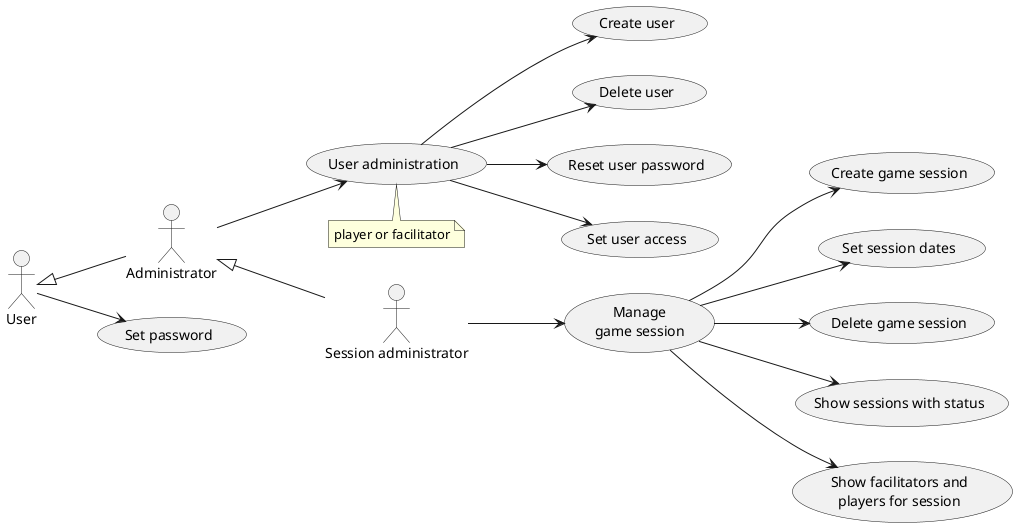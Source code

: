 @startuml
left to right direction
 
"Session administrator" as SA
User <|-- Administrator
Administrator <|-- SA

User --> (Set password)

Administrator --> (User administration)
note bottom
  player or facilitator
end note

(User administration) --> (Create user)
(User administration) --> (Delete user)
(User administration) --> (Reset user password)
(User administration) --> (Set user access)

"Manage\ngame session" as (Manage)
SA --> Manage
Manage --> (Create game session)
Manage --> (Set session dates)
Manage --> (Delete game session)
Manage --> (Show sessions with status)
Manage --> (Show facilitators and\nplayers for session)

@enduml

